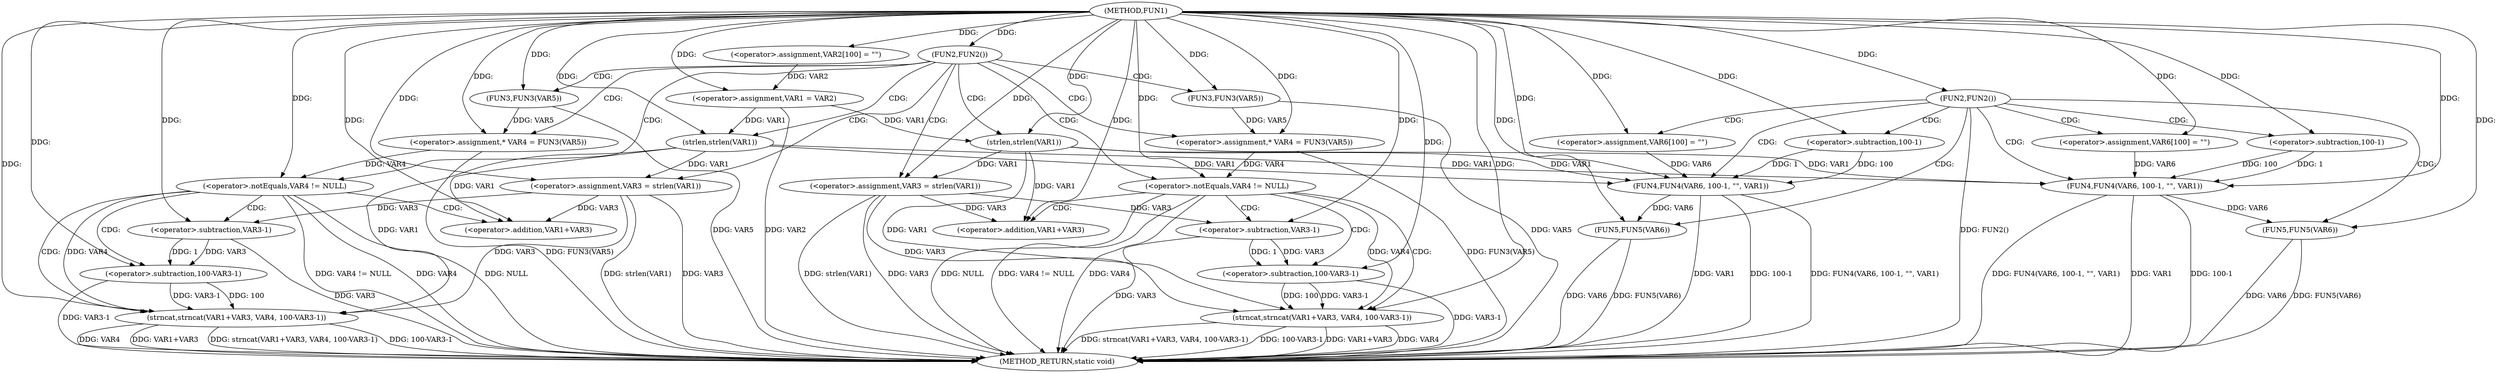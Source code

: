 digraph FUN1 {  
"1000100" [label = "(METHOD,FUN1)" ]
"1000200" [label = "(METHOD_RETURN,static void)" ]
"1000104" [label = "(<operator>.assignment,VAR2[100] = \"\")" ]
"1000107" [label = "(<operator>.assignment,VAR1 = VAR2)" ]
"1000111" [label = "(FUN2,FUN2())" ]
"1000115" [label = "(<operator>.assignment,VAR3 = strlen(VAR1))" ]
"1000117" [label = "(strlen,strlen(VAR1))" ]
"1000120" [label = "(<operator>.assignment,* VAR4 = FUN3(VAR5))" ]
"1000122" [label = "(FUN3,FUN3(VAR5))" ]
"1000125" [label = "(<operator>.notEquals,VAR4 != NULL)" ]
"1000129" [label = "(strncat,strncat(VAR1+VAR3, VAR4, 100-VAR3-1))" ]
"1000130" [label = "(<operator>.addition,VAR1+VAR3)" ]
"1000134" [label = "(<operator>.subtraction,100-VAR3-1)" ]
"1000136" [label = "(<operator>.subtraction,VAR3-1)" ]
"1000143" [label = "(<operator>.assignment,VAR3 = strlen(VAR1))" ]
"1000145" [label = "(strlen,strlen(VAR1))" ]
"1000148" [label = "(<operator>.assignment,* VAR4 = FUN3(VAR5))" ]
"1000150" [label = "(FUN3,FUN3(VAR5))" ]
"1000153" [label = "(<operator>.notEquals,VAR4 != NULL)" ]
"1000157" [label = "(strncat,strncat(VAR1+VAR3, VAR4, 100-VAR3-1))" ]
"1000158" [label = "(<operator>.addition,VAR1+VAR3)" ]
"1000162" [label = "(<operator>.subtraction,100-VAR3-1)" ]
"1000164" [label = "(<operator>.subtraction,VAR3-1)" ]
"1000168" [label = "(FUN2,FUN2())" ]
"1000172" [label = "(<operator>.assignment,VAR6[100] = \"\")" ]
"1000175" [label = "(FUN4,FUN4(VAR6, 100-1, \"\", VAR1))" ]
"1000177" [label = "(<operator>.subtraction,100-1)" ]
"1000182" [label = "(FUN5,FUN5(VAR6))" ]
"1000188" [label = "(<operator>.assignment,VAR6[100] = \"\")" ]
"1000191" [label = "(FUN4,FUN4(VAR6, 100-1, \"\", VAR1))" ]
"1000193" [label = "(<operator>.subtraction,100-1)" ]
"1000198" [label = "(FUN5,FUN5(VAR6))" ]
  "1000125" -> "1000200"  [ label = "DDG: VAR4 != NULL"] 
  "1000157" -> "1000200"  [ label = "DDG: strncat(VAR1+VAR3, VAR4, 100-VAR3-1)"] 
  "1000122" -> "1000200"  [ label = "DDG: VAR5"] 
  "1000175" -> "1000200"  [ label = "DDG: VAR1"] 
  "1000129" -> "1000200"  [ label = "DDG: VAR4"] 
  "1000153" -> "1000200"  [ label = "DDG: VAR4"] 
  "1000157" -> "1000200"  [ label = "DDG: 100-VAR3-1"] 
  "1000182" -> "1000200"  [ label = "DDG: FUN5(VAR6)"] 
  "1000115" -> "1000200"  [ label = "DDG: strlen(VAR1)"] 
  "1000168" -> "1000200"  [ label = "DDG: FUN2()"] 
  "1000129" -> "1000200"  [ label = "DDG: VAR1+VAR3"] 
  "1000162" -> "1000200"  [ label = "DDG: VAR3-1"] 
  "1000125" -> "1000200"  [ label = "DDG: VAR4"] 
  "1000150" -> "1000200"  [ label = "DDG: VAR5"] 
  "1000129" -> "1000200"  [ label = "DDG: strncat(VAR1+VAR3, VAR4, 100-VAR3-1)"] 
  "1000153" -> "1000200"  [ label = "DDG: NULL"] 
  "1000157" -> "1000200"  [ label = "DDG: VAR1+VAR3"] 
  "1000143" -> "1000200"  [ label = "DDG: VAR3"] 
  "1000129" -> "1000200"  [ label = "DDG: 100-VAR3-1"] 
  "1000191" -> "1000200"  [ label = "DDG: FUN4(VAR6, 100-1, \"\", VAR1)"] 
  "1000125" -> "1000200"  [ label = "DDG: NULL"] 
  "1000153" -> "1000200"  [ label = "DDG: VAR4 != NULL"] 
  "1000191" -> "1000200"  [ label = "DDG: VAR1"] 
  "1000198" -> "1000200"  [ label = "DDG: VAR6"] 
  "1000191" -> "1000200"  [ label = "DDG: 100-1"] 
  "1000134" -> "1000200"  [ label = "DDG: VAR3-1"] 
  "1000120" -> "1000200"  [ label = "DDG: FUN3(VAR5)"] 
  "1000143" -> "1000200"  [ label = "DDG: strlen(VAR1)"] 
  "1000175" -> "1000200"  [ label = "DDG: 100-1"] 
  "1000148" -> "1000200"  [ label = "DDG: FUN3(VAR5)"] 
  "1000157" -> "1000200"  [ label = "DDG: VAR4"] 
  "1000115" -> "1000200"  [ label = "DDG: VAR3"] 
  "1000182" -> "1000200"  [ label = "DDG: VAR6"] 
  "1000136" -> "1000200"  [ label = "DDG: VAR3"] 
  "1000175" -> "1000200"  [ label = "DDG: FUN4(VAR6, 100-1, \"\", VAR1)"] 
  "1000107" -> "1000200"  [ label = "DDG: VAR2"] 
  "1000198" -> "1000200"  [ label = "DDG: FUN5(VAR6)"] 
  "1000164" -> "1000200"  [ label = "DDG: VAR3"] 
  "1000100" -> "1000104"  [ label = "DDG: "] 
  "1000104" -> "1000107"  [ label = "DDG: VAR2"] 
  "1000100" -> "1000107"  [ label = "DDG: "] 
  "1000100" -> "1000111"  [ label = "DDG: "] 
  "1000117" -> "1000115"  [ label = "DDG: VAR1"] 
  "1000100" -> "1000115"  [ label = "DDG: "] 
  "1000107" -> "1000117"  [ label = "DDG: VAR1"] 
  "1000100" -> "1000117"  [ label = "DDG: "] 
  "1000122" -> "1000120"  [ label = "DDG: VAR5"] 
  "1000100" -> "1000120"  [ label = "DDG: "] 
  "1000100" -> "1000122"  [ label = "DDG: "] 
  "1000120" -> "1000125"  [ label = "DDG: VAR4"] 
  "1000100" -> "1000125"  [ label = "DDG: "] 
  "1000117" -> "1000129"  [ label = "DDG: VAR1"] 
  "1000100" -> "1000129"  [ label = "DDG: "] 
  "1000115" -> "1000129"  [ label = "DDG: VAR3"] 
  "1000117" -> "1000130"  [ label = "DDG: VAR1"] 
  "1000100" -> "1000130"  [ label = "DDG: "] 
  "1000115" -> "1000130"  [ label = "DDG: VAR3"] 
  "1000125" -> "1000129"  [ label = "DDG: VAR4"] 
  "1000134" -> "1000129"  [ label = "DDG: 100"] 
  "1000134" -> "1000129"  [ label = "DDG: VAR3-1"] 
  "1000100" -> "1000134"  [ label = "DDG: "] 
  "1000136" -> "1000134"  [ label = "DDG: VAR3"] 
  "1000136" -> "1000134"  [ label = "DDG: 1"] 
  "1000100" -> "1000136"  [ label = "DDG: "] 
  "1000115" -> "1000136"  [ label = "DDG: VAR3"] 
  "1000145" -> "1000143"  [ label = "DDG: VAR1"] 
  "1000100" -> "1000143"  [ label = "DDG: "] 
  "1000107" -> "1000145"  [ label = "DDG: VAR1"] 
  "1000100" -> "1000145"  [ label = "DDG: "] 
  "1000150" -> "1000148"  [ label = "DDG: VAR5"] 
  "1000100" -> "1000148"  [ label = "DDG: "] 
  "1000100" -> "1000150"  [ label = "DDG: "] 
  "1000148" -> "1000153"  [ label = "DDG: VAR4"] 
  "1000100" -> "1000153"  [ label = "DDG: "] 
  "1000145" -> "1000157"  [ label = "DDG: VAR1"] 
  "1000100" -> "1000157"  [ label = "DDG: "] 
  "1000143" -> "1000157"  [ label = "DDG: VAR3"] 
  "1000145" -> "1000158"  [ label = "DDG: VAR1"] 
  "1000100" -> "1000158"  [ label = "DDG: "] 
  "1000143" -> "1000158"  [ label = "DDG: VAR3"] 
  "1000153" -> "1000157"  [ label = "DDG: VAR4"] 
  "1000162" -> "1000157"  [ label = "DDG: 100"] 
  "1000162" -> "1000157"  [ label = "DDG: VAR3-1"] 
  "1000100" -> "1000162"  [ label = "DDG: "] 
  "1000164" -> "1000162"  [ label = "DDG: VAR3"] 
  "1000164" -> "1000162"  [ label = "DDG: 1"] 
  "1000100" -> "1000164"  [ label = "DDG: "] 
  "1000143" -> "1000164"  [ label = "DDG: VAR3"] 
  "1000100" -> "1000168"  [ label = "DDG: "] 
  "1000100" -> "1000172"  [ label = "DDG: "] 
  "1000172" -> "1000175"  [ label = "DDG: VAR6"] 
  "1000100" -> "1000175"  [ label = "DDG: "] 
  "1000177" -> "1000175"  [ label = "DDG: 100"] 
  "1000177" -> "1000175"  [ label = "DDG: 1"] 
  "1000100" -> "1000177"  [ label = "DDG: "] 
  "1000117" -> "1000175"  [ label = "DDG: VAR1"] 
  "1000145" -> "1000175"  [ label = "DDG: VAR1"] 
  "1000175" -> "1000182"  [ label = "DDG: VAR6"] 
  "1000100" -> "1000182"  [ label = "DDG: "] 
  "1000100" -> "1000188"  [ label = "DDG: "] 
  "1000188" -> "1000191"  [ label = "DDG: VAR6"] 
  "1000100" -> "1000191"  [ label = "DDG: "] 
  "1000193" -> "1000191"  [ label = "DDG: 100"] 
  "1000193" -> "1000191"  [ label = "DDG: 1"] 
  "1000100" -> "1000193"  [ label = "DDG: "] 
  "1000117" -> "1000191"  [ label = "DDG: VAR1"] 
  "1000145" -> "1000191"  [ label = "DDG: VAR1"] 
  "1000191" -> "1000198"  [ label = "DDG: VAR6"] 
  "1000100" -> "1000198"  [ label = "DDG: "] 
  "1000111" -> "1000125"  [ label = "CDG: "] 
  "1000111" -> "1000153"  [ label = "CDG: "] 
  "1000111" -> "1000117"  [ label = "CDG: "] 
  "1000111" -> "1000150"  [ label = "CDG: "] 
  "1000111" -> "1000148"  [ label = "CDG: "] 
  "1000111" -> "1000122"  [ label = "CDG: "] 
  "1000111" -> "1000120"  [ label = "CDG: "] 
  "1000111" -> "1000143"  [ label = "CDG: "] 
  "1000111" -> "1000145"  [ label = "CDG: "] 
  "1000111" -> "1000115"  [ label = "CDG: "] 
  "1000125" -> "1000136"  [ label = "CDG: "] 
  "1000125" -> "1000129"  [ label = "CDG: "] 
  "1000125" -> "1000130"  [ label = "CDG: "] 
  "1000125" -> "1000134"  [ label = "CDG: "] 
  "1000153" -> "1000164"  [ label = "CDG: "] 
  "1000153" -> "1000157"  [ label = "CDG: "] 
  "1000153" -> "1000158"  [ label = "CDG: "] 
  "1000153" -> "1000162"  [ label = "CDG: "] 
  "1000168" -> "1000191"  [ label = "CDG: "] 
  "1000168" -> "1000182"  [ label = "CDG: "] 
  "1000168" -> "1000172"  [ label = "CDG: "] 
  "1000168" -> "1000188"  [ label = "CDG: "] 
  "1000168" -> "1000175"  [ label = "CDG: "] 
  "1000168" -> "1000193"  [ label = "CDG: "] 
  "1000168" -> "1000177"  [ label = "CDG: "] 
  "1000168" -> "1000198"  [ label = "CDG: "] 
}
